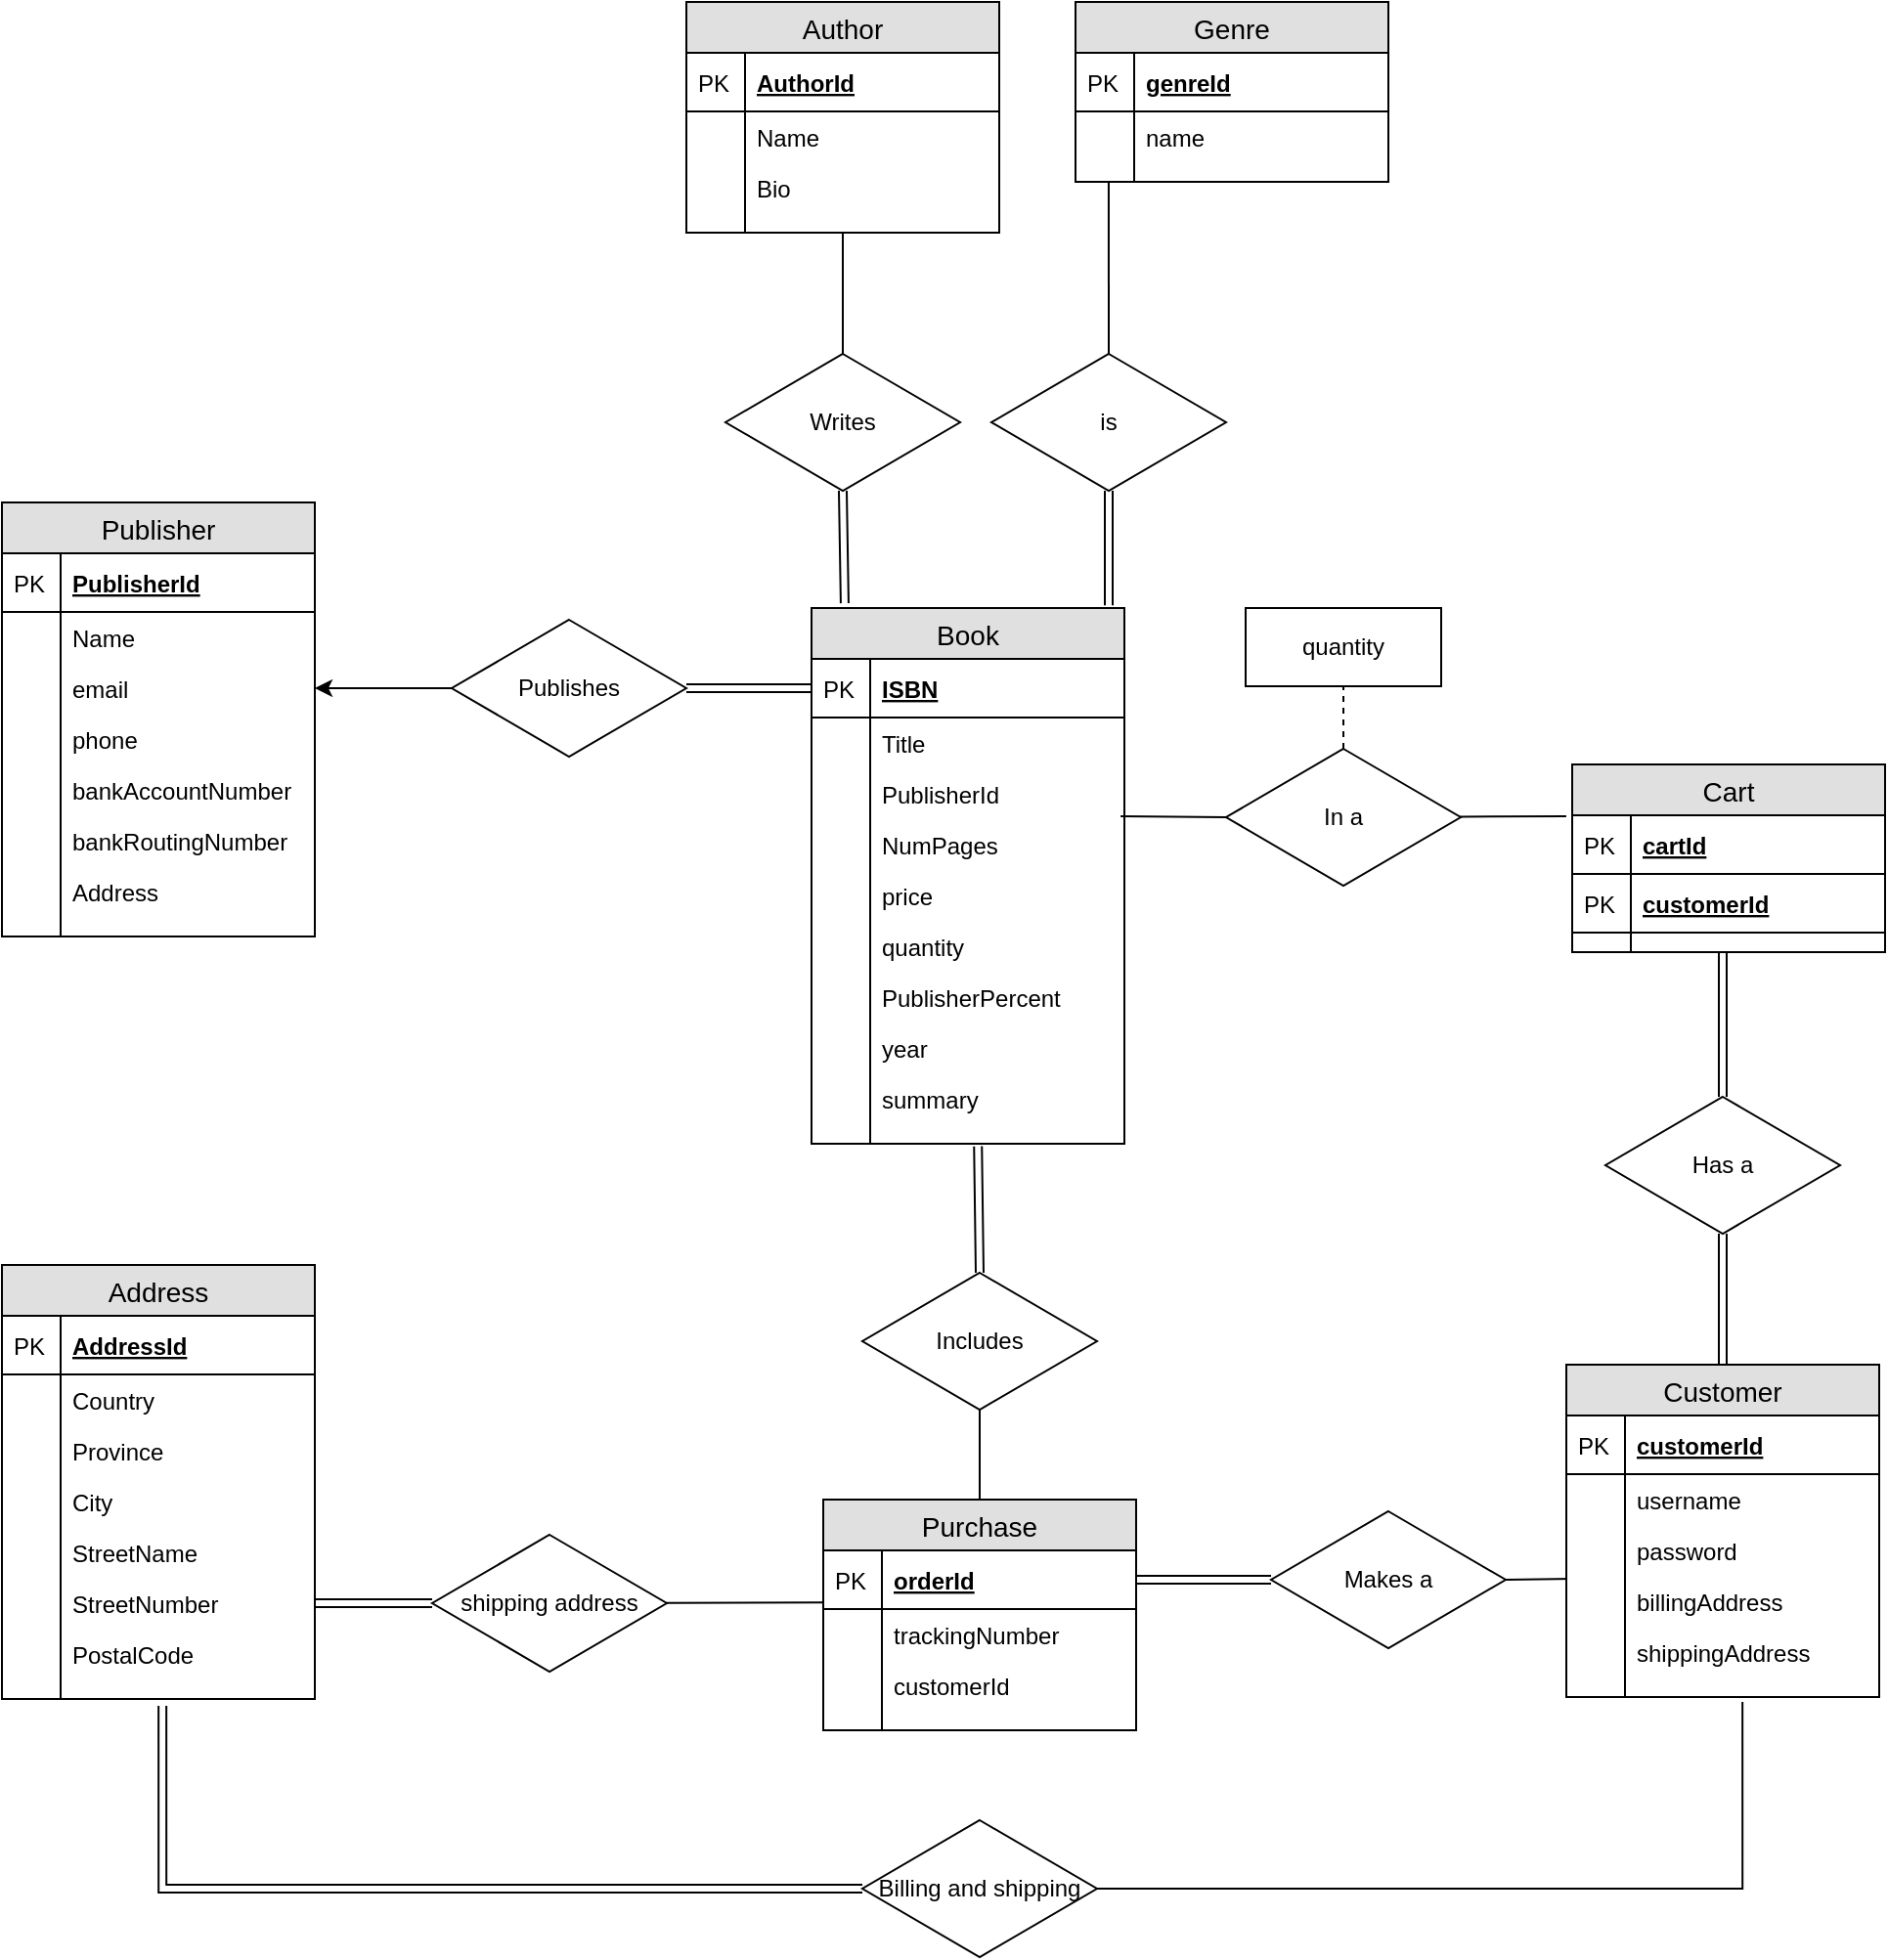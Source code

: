 <mxfile version="12.9.10" type="device"><diagram id="C5RBs43oDa-KdzZeNtuy" name="Page-1"><mxGraphModel dx="1422" dy="667" grid="1" gridSize="10" guides="1" tooltips="1" connect="1" arrows="1" fold="1" page="1" pageScale="1" pageWidth="827" pageHeight="1169" math="0" shadow="0"><root><mxCell id="WIyWlLk6GJQsqaUBKTNV-0"/><mxCell id="WIyWlLk6GJQsqaUBKTNV-1" parent="WIyWlLk6GJQsqaUBKTNV-0"/><mxCell id="-U5yD5bqYyOIiYCbtL5W-48" style="rounded=0;orthogonalLoop=1;jettySize=auto;html=1;exitX=0.5;exitY=0;exitDx=0;exitDy=0;entryX=0.5;entryY=1;entryDx=0;entryDy=0;endArrow=none;endFill=0;startArrow=none;startFill=0;" parent="WIyWlLk6GJQsqaUBKTNV-1" source="-U5yD5bqYyOIiYCbtL5W-30" target="-U5yD5bqYyOIiYCbtL5W-37" edge="1"><mxGeometry relative="1" as="geometry"/></mxCell><mxCell id="-U5yD5bqYyOIiYCbtL5W-30" value="Writes" style="rhombus;whiteSpace=wrap;html=1;" parent="WIyWlLk6GJQsqaUBKTNV-1" vertex="1"><mxGeometry x="370" y="180" width="120" height="70" as="geometry"/></mxCell><mxCell id="-U5yD5bqYyOIiYCbtL5W-72" style="rounded=0;orthogonalLoop=1;jettySize=auto;html=1;entryX=0.5;entryY=1;entryDx=0;entryDy=0;endArrow=none;endFill=0;startArrow=none;startFill=0;exitX=0.106;exitY=-0.009;exitDx=0;exitDy=0;exitPerimeter=0;shape=link;" parent="WIyWlLk6GJQsqaUBKTNV-1" source="-U5yD5bqYyOIiYCbtL5W-49" target="-U5yD5bqYyOIiYCbtL5W-30" edge="1"><mxGeometry relative="1" as="geometry"/></mxCell><mxCell id="-U5yD5bqYyOIiYCbtL5W-149" style="rounded=0;orthogonalLoop=1;jettySize=auto;html=1;exitX=0;exitY=0.5;exitDx=0;exitDy=0;entryX=1;entryY=0.5;entryDx=0;entryDy=0;endArrow=classic;endFill=1;" parent="WIyWlLk6GJQsqaUBKTNV-1" source="-U5yD5bqYyOIiYCbtL5W-148" target="-U5yD5bqYyOIiYCbtL5W-78" edge="1"><mxGeometry relative="1" as="geometry"/></mxCell><mxCell id="-U5yD5bqYyOIiYCbtL5W-152" style="rounded=0;orthogonalLoop=1;jettySize=auto;html=1;exitX=1;exitY=0.5;exitDx=0;exitDy=0;entryX=0;entryY=0.5;entryDx=0;entryDy=0;endArrow=none;endFill=0;startArrow=none;startFill=0;shape=link;" parent="WIyWlLk6GJQsqaUBKTNV-1" source="-U5yD5bqYyOIiYCbtL5W-148" target="-U5yD5bqYyOIiYCbtL5W-50" edge="1"><mxGeometry relative="1" as="geometry"/></mxCell><mxCell id="-U5yD5bqYyOIiYCbtL5W-148" value="Publishes" style="rhombus;whiteSpace=wrap;html=1;" parent="WIyWlLk6GJQsqaUBKTNV-1" vertex="1"><mxGeometry x="230" y="316" width="120" height="70" as="geometry"/></mxCell><mxCell id="-U5yD5bqYyOIiYCbtL5W-155" style="rounded=0;orthogonalLoop=1;jettySize=auto;html=1;exitX=0.5;exitY=0;exitDx=0;exitDy=0;endArrow=none;endFill=0;entryX=0.106;entryY=0.15;entryDx=0;entryDy=0;entryPerimeter=0;" parent="WIyWlLk6GJQsqaUBKTNV-1" source="-U5yD5bqYyOIiYCbtL5W-151" target="-U5yD5bqYyOIiYCbtL5W-120" edge="1"><mxGeometry relative="1" as="geometry"><mxPoint x="574" y="95" as="targetPoint"/></mxGeometry></mxCell><mxCell id="tvuTk1PtXQ_r1tq71RHd-0" style="rounded=0;orthogonalLoop=1;jettySize=auto;html=1;entryX=0.95;entryY=-0.005;entryDx=0;entryDy=0;startArrow=none;startFill=0;endArrow=none;endFill=0;entryPerimeter=0;shape=link;" edge="1" parent="WIyWlLk6GJQsqaUBKTNV-1" source="-U5yD5bqYyOIiYCbtL5W-151" target="-U5yD5bqYyOIiYCbtL5W-49"><mxGeometry relative="1" as="geometry"/></mxCell><mxCell id="-U5yD5bqYyOIiYCbtL5W-151" value="is" style="rhombus;whiteSpace=wrap;html=1;" parent="WIyWlLk6GJQsqaUBKTNV-1" vertex="1"><mxGeometry x="506" y="180" width="120" height="70" as="geometry"/></mxCell><mxCell id="-U5yD5bqYyOIiYCbtL5W-162" style="rounded=0;orthogonalLoop=1;jettySize=auto;html=1;exitX=0.5;exitY=0;exitDx=0;exitDy=0;entryX=0.532;entryY=1.133;entryDx=0;entryDy=0;entryPerimeter=0;endArrow=none;endFill=0;shape=link;" parent="WIyWlLk6GJQsqaUBKTNV-1" source="-U5yD5bqYyOIiYCbtL5W-158" target="-U5yD5bqYyOIiYCbtL5W-58" edge="1"><mxGeometry relative="1" as="geometry"/></mxCell><mxCell id="-U5yD5bqYyOIiYCbtL5W-163" style="rounded=0;orthogonalLoop=1;jettySize=auto;html=1;exitX=0.5;exitY=1;exitDx=0;exitDy=0;entryX=0.5;entryY=0;entryDx=0;entryDy=0;endArrow=none;endFill=0;" parent="WIyWlLk6GJQsqaUBKTNV-1" source="-U5yD5bqYyOIiYCbtL5W-158" target="-U5yD5bqYyOIiYCbtL5W-137" edge="1"><mxGeometry relative="1" as="geometry"/></mxCell><mxCell id="-U5yD5bqYyOIiYCbtL5W-37" value="Author" style="swimlane;fontStyle=0;childLayout=stackLayout;horizontal=1;startSize=26;fillColor=#e0e0e0;horizontalStack=0;resizeParent=1;resizeParentMax=0;resizeLast=0;collapsible=1;marginBottom=0;swimlaneFillColor=#ffffff;align=center;fontSize=14;" parent="WIyWlLk6GJQsqaUBKTNV-1" vertex="1"><mxGeometry x="350" width="160" height="118" as="geometry"/></mxCell><mxCell id="-U5yD5bqYyOIiYCbtL5W-38" value="AuthorId" style="shape=partialRectangle;top=0;left=0;right=0;bottom=1;align=left;verticalAlign=middle;fillColor=none;spacingLeft=34;spacingRight=4;overflow=hidden;rotatable=0;points=[[0,0.5],[1,0.5]];portConstraint=eastwest;dropTarget=0;fontStyle=5;fontSize=12;" parent="-U5yD5bqYyOIiYCbtL5W-37" vertex="1"><mxGeometry y="26" width="160" height="30" as="geometry"/></mxCell><mxCell id="-U5yD5bqYyOIiYCbtL5W-39" value="PK" style="shape=partialRectangle;top=0;left=0;bottom=0;fillColor=none;align=left;verticalAlign=middle;spacingLeft=4;spacingRight=4;overflow=hidden;rotatable=0;points=[];portConstraint=eastwest;part=1;fontSize=12;" parent="-U5yD5bqYyOIiYCbtL5W-38" vertex="1" connectable="0"><mxGeometry width="30" height="30" as="geometry"/></mxCell><mxCell id="-U5yD5bqYyOIiYCbtL5W-40" value="Name" style="shape=partialRectangle;top=0;left=0;right=0;bottom=0;align=left;verticalAlign=top;fillColor=none;spacingLeft=34;spacingRight=4;overflow=hidden;rotatable=0;points=[[0,0.5],[1,0.5]];portConstraint=eastwest;dropTarget=0;fontSize=12;" parent="-U5yD5bqYyOIiYCbtL5W-37" vertex="1"><mxGeometry y="56" width="160" height="26" as="geometry"/></mxCell><mxCell id="-U5yD5bqYyOIiYCbtL5W-41" value="" style="shape=partialRectangle;top=0;left=0;bottom=0;fillColor=none;align=left;verticalAlign=top;spacingLeft=4;spacingRight=4;overflow=hidden;rotatable=0;points=[];portConstraint=eastwest;part=1;fontSize=12;" parent="-U5yD5bqYyOIiYCbtL5W-40" vertex="1" connectable="0"><mxGeometry width="30" height="26" as="geometry"/></mxCell><mxCell id="-U5yD5bqYyOIiYCbtL5W-42" value="Bio" style="shape=partialRectangle;top=0;left=0;right=0;bottom=0;align=left;verticalAlign=top;fillColor=none;spacingLeft=34;spacingRight=4;overflow=hidden;rotatable=0;points=[[0,0.5],[1,0.5]];portConstraint=eastwest;dropTarget=0;fontSize=12;" parent="-U5yD5bqYyOIiYCbtL5W-37" vertex="1"><mxGeometry y="82" width="160" height="26" as="geometry"/></mxCell><mxCell id="-U5yD5bqYyOIiYCbtL5W-43" value="" style="shape=partialRectangle;top=0;left=0;bottom=0;fillColor=none;align=left;verticalAlign=top;spacingLeft=4;spacingRight=4;overflow=hidden;rotatable=0;points=[];portConstraint=eastwest;part=1;fontSize=12;" parent="-U5yD5bqYyOIiYCbtL5W-42" vertex="1" connectable="0"><mxGeometry width="30" height="26" as="geometry"/></mxCell><mxCell id="-U5yD5bqYyOIiYCbtL5W-46" value="" style="shape=partialRectangle;top=0;left=0;right=0;bottom=0;align=left;verticalAlign=top;fillColor=none;spacingLeft=34;spacingRight=4;overflow=hidden;rotatable=0;points=[[0,0.5],[1,0.5]];portConstraint=eastwest;dropTarget=0;fontSize=12;" parent="-U5yD5bqYyOIiYCbtL5W-37" vertex="1"><mxGeometry y="108" width="160" height="10" as="geometry"/></mxCell><mxCell id="-U5yD5bqYyOIiYCbtL5W-47" value="" style="shape=partialRectangle;top=0;left=0;bottom=0;fillColor=none;align=left;verticalAlign=top;spacingLeft=4;spacingRight=4;overflow=hidden;rotatable=0;points=[];portConstraint=eastwest;part=1;fontSize=12;" parent="-U5yD5bqYyOIiYCbtL5W-46" vertex="1" connectable="0"><mxGeometry width="30" height="10" as="geometry"/></mxCell><mxCell id="-U5yD5bqYyOIiYCbtL5W-111" value="Genre" style="swimlane;fontStyle=0;childLayout=stackLayout;horizontal=1;startSize=26;fillColor=#e0e0e0;horizontalStack=0;resizeParent=1;resizeParentMax=0;resizeLast=0;collapsible=1;marginBottom=0;swimlaneFillColor=#ffffff;align=center;fontSize=14;" parent="WIyWlLk6GJQsqaUBKTNV-1" vertex="1"><mxGeometry x="549" width="160" height="92" as="geometry"/></mxCell><mxCell id="-U5yD5bqYyOIiYCbtL5W-112" value="genreId" style="shape=partialRectangle;top=0;left=0;right=0;bottom=1;align=left;verticalAlign=middle;fillColor=none;spacingLeft=34;spacingRight=4;overflow=hidden;rotatable=0;points=[[0,0.5],[1,0.5]];portConstraint=eastwest;dropTarget=0;fontStyle=5;fontSize=12;" parent="-U5yD5bqYyOIiYCbtL5W-111" vertex="1"><mxGeometry y="26" width="160" height="30" as="geometry"/></mxCell><mxCell id="-U5yD5bqYyOIiYCbtL5W-113" value="PK" style="shape=partialRectangle;top=0;left=0;bottom=0;fillColor=none;align=left;verticalAlign=middle;spacingLeft=4;spacingRight=4;overflow=hidden;rotatable=0;points=[];portConstraint=eastwest;part=1;fontSize=12;" parent="-U5yD5bqYyOIiYCbtL5W-112" vertex="1" connectable="0"><mxGeometry width="30" height="30" as="geometry"/></mxCell><mxCell id="-U5yD5bqYyOIiYCbtL5W-114" value="name" style="shape=partialRectangle;top=0;left=0;right=0;bottom=0;align=left;verticalAlign=top;fillColor=none;spacingLeft=34;spacingRight=4;overflow=hidden;rotatable=0;points=[[0,0.5],[1,0.5]];portConstraint=eastwest;dropTarget=0;fontSize=12;" parent="-U5yD5bqYyOIiYCbtL5W-111" vertex="1"><mxGeometry y="56" width="160" height="26" as="geometry"/></mxCell><mxCell id="-U5yD5bqYyOIiYCbtL5W-115" value="" style="shape=partialRectangle;top=0;left=0;bottom=0;fillColor=none;align=left;verticalAlign=top;spacingLeft=4;spacingRight=4;overflow=hidden;rotatable=0;points=[];portConstraint=eastwest;part=1;fontSize=12;" parent="-U5yD5bqYyOIiYCbtL5W-114" vertex="1" connectable="0"><mxGeometry width="30" height="26" as="geometry"/></mxCell><mxCell id="-U5yD5bqYyOIiYCbtL5W-120" value="" style="shape=partialRectangle;top=0;left=0;right=0;bottom=0;align=left;verticalAlign=top;fillColor=none;spacingLeft=34;spacingRight=4;overflow=hidden;rotatable=0;points=[[0,0.5],[1,0.5]];portConstraint=eastwest;dropTarget=0;fontSize=12;" parent="-U5yD5bqYyOIiYCbtL5W-111" vertex="1"><mxGeometry y="82" width="160" height="10" as="geometry"/></mxCell><mxCell id="-U5yD5bqYyOIiYCbtL5W-121" value="" style="shape=partialRectangle;top=0;left=0;bottom=0;fillColor=none;align=left;verticalAlign=top;spacingLeft=4;spacingRight=4;overflow=hidden;rotatable=0;points=[];portConstraint=eastwest;part=1;fontSize=12;" parent="-U5yD5bqYyOIiYCbtL5W-120" vertex="1" connectable="0"><mxGeometry width="30" height="10" as="geometry"/></mxCell><mxCell id="-U5yD5bqYyOIiYCbtL5W-158" value="Includes" style="rhombus;whiteSpace=wrap;html=1;" parent="WIyWlLk6GJQsqaUBKTNV-1" vertex="1"><mxGeometry x="440" y="650" width="120" height="70" as="geometry"/></mxCell><mxCell id="-U5yD5bqYyOIiYCbtL5W-49" value="Book" style="swimlane;fontStyle=0;childLayout=stackLayout;horizontal=1;startSize=26;fillColor=#e0e0e0;horizontalStack=0;resizeParent=1;resizeParentMax=0;resizeLast=0;collapsible=1;marginBottom=0;swimlaneFillColor=#ffffff;align=center;fontSize=14;" parent="WIyWlLk6GJQsqaUBKTNV-1" vertex="1"><mxGeometry x="414" y="310" width="160" height="274" as="geometry"/></mxCell><mxCell id="-U5yD5bqYyOIiYCbtL5W-50" value="ISBN" style="shape=partialRectangle;top=0;left=0;right=0;bottom=1;align=left;verticalAlign=middle;fillColor=none;spacingLeft=34;spacingRight=4;overflow=hidden;rotatable=0;points=[[0,0.5],[1,0.5]];portConstraint=eastwest;dropTarget=0;fontStyle=5;fontSize=12;" parent="-U5yD5bqYyOIiYCbtL5W-49" vertex="1"><mxGeometry y="26" width="160" height="30" as="geometry"/></mxCell><mxCell id="-U5yD5bqYyOIiYCbtL5W-51" value="PK" style="shape=partialRectangle;top=0;left=0;bottom=0;fillColor=none;align=left;verticalAlign=middle;spacingLeft=4;spacingRight=4;overflow=hidden;rotatable=0;points=[];portConstraint=eastwest;part=1;fontSize=12;" parent="-U5yD5bqYyOIiYCbtL5W-50" vertex="1" connectable="0"><mxGeometry width="30" height="30" as="geometry"/></mxCell><mxCell id="-U5yD5bqYyOIiYCbtL5W-52" value="Title" style="shape=partialRectangle;top=0;left=0;right=0;bottom=0;align=left;verticalAlign=top;fillColor=none;spacingLeft=34;spacingRight=4;overflow=hidden;rotatable=0;points=[[0,0.5],[1,0.5]];portConstraint=eastwest;dropTarget=0;fontSize=12;" parent="-U5yD5bqYyOIiYCbtL5W-49" vertex="1"><mxGeometry y="56" width="160" height="26" as="geometry"/></mxCell><mxCell id="-U5yD5bqYyOIiYCbtL5W-53" value="" style="shape=partialRectangle;top=0;left=0;bottom=0;fillColor=none;align=left;verticalAlign=top;spacingLeft=4;spacingRight=4;overflow=hidden;rotatable=0;points=[];portConstraint=eastwest;part=1;fontSize=12;" parent="-U5yD5bqYyOIiYCbtL5W-52" vertex="1" connectable="0"><mxGeometry width="30" height="26" as="geometry"/></mxCell><mxCell id="-U5yD5bqYyOIiYCbtL5W-56" value="PublisherId" style="shape=partialRectangle;top=0;left=0;right=0;bottom=0;align=left;verticalAlign=top;fillColor=none;spacingLeft=34;spacingRight=4;overflow=hidden;rotatable=0;points=[[0,0.5],[1,0.5]];portConstraint=eastwest;dropTarget=0;fontSize=12;" parent="-U5yD5bqYyOIiYCbtL5W-49" vertex="1"><mxGeometry y="82" width="160" height="26" as="geometry"/></mxCell><mxCell id="-U5yD5bqYyOIiYCbtL5W-57" value="" style="shape=partialRectangle;top=0;left=0;bottom=0;fillColor=none;align=left;verticalAlign=top;spacingLeft=4;spacingRight=4;overflow=hidden;rotatable=0;points=[];portConstraint=eastwest;part=1;fontSize=12;" parent="-U5yD5bqYyOIiYCbtL5W-56" vertex="1" connectable="0"><mxGeometry width="30" height="26" as="geometry"/></mxCell><mxCell id="-U5yD5bqYyOIiYCbtL5W-60" value="NumPages" style="shape=partialRectangle;top=0;left=0;right=0;bottom=0;align=left;verticalAlign=top;fillColor=none;spacingLeft=34;spacingRight=4;overflow=hidden;rotatable=0;points=[[0,0.5],[1,0.5]];portConstraint=eastwest;dropTarget=0;fontSize=12;" parent="-U5yD5bqYyOIiYCbtL5W-49" vertex="1"><mxGeometry y="108" width="160" height="26" as="geometry"/></mxCell><mxCell id="-U5yD5bqYyOIiYCbtL5W-61" value="" style="shape=partialRectangle;top=0;left=0;bottom=0;fillColor=none;align=left;verticalAlign=top;spacingLeft=4;spacingRight=4;overflow=hidden;rotatable=0;points=[];portConstraint=eastwest;part=1;fontSize=12;" parent="-U5yD5bqYyOIiYCbtL5W-60" vertex="1" connectable="0"><mxGeometry width="30" height="26" as="geometry"/></mxCell><mxCell id="-U5yD5bqYyOIiYCbtL5W-62" value="price" style="shape=partialRectangle;top=0;left=0;right=0;bottom=0;align=left;verticalAlign=top;fillColor=none;spacingLeft=34;spacingRight=4;overflow=hidden;rotatable=0;points=[[0,0.5],[1,0.5]];portConstraint=eastwest;dropTarget=0;fontSize=12;" parent="-U5yD5bqYyOIiYCbtL5W-49" vertex="1"><mxGeometry y="134" width="160" height="26" as="geometry"/></mxCell><mxCell id="-U5yD5bqYyOIiYCbtL5W-63" value="" style="shape=partialRectangle;top=0;left=0;bottom=0;fillColor=none;align=left;verticalAlign=top;spacingLeft=4;spacingRight=4;overflow=hidden;rotatable=0;points=[];portConstraint=eastwest;part=1;fontSize=12;" parent="-U5yD5bqYyOIiYCbtL5W-62" vertex="1" connectable="0"><mxGeometry width="30" height="26" as="geometry"/></mxCell><mxCell id="-U5yD5bqYyOIiYCbtL5W-64" value="quantity" style="shape=partialRectangle;top=0;left=0;right=0;bottom=0;align=left;verticalAlign=top;fillColor=none;spacingLeft=34;spacingRight=4;overflow=hidden;rotatable=0;points=[[0,0.5],[1,0.5]];portConstraint=eastwest;dropTarget=0;fontSize=12;" parent="-U5yD5bqYyOIiYCbtL5W-49" vertex="1"><mxGeometry y="160" width="160" height="26" as="geometry"/></mxCell><mxCell id="-U5yD5bqYyOIiYCbtL5W-65" value="" style="shape=partialRectangle;top=0;left=0;bottom=0;fillColor=none;align=left;verticalAlign=top;spacingLeft=4;spacingRight=4;overflow=hidden;rotatable=0;points=[];portConstraint=eastwest;part=1;fontSize=12;" parent="-U5yD5bqYyOIiYCbtL5W-64" vertex="1" connectable="0"><mxGeometry width="30" height="26" as="geometry"/></mxCell><mxCell id="-U5yD5bqYyOIiYCbtL5W-66" value="PublisherPercent" style="shape=partialRectangle;top=0;left=0;right=0;bottom=0;align=left;verticalAlign=top;fillColor=none;spacingLeft=34;spacingRight=4;overflow=hidden;rotatable=0;points=[[0,0.5],[1,0.5]];portConstraint=eastwest;dropTarget=0;fontSize=12;" parent="-U5yD5bqYyOIiYCbtL5W-49" vertex="1"><mxGeometry y="186" width="160" height="26" as="geometry"/></mxCell><mxCell id="-U5yD5bqYyOIiYCbtL5W-67" value="" style="shape=partialRectangle;top=0;left=0;bottom=0;fillColor=none;align=left;verticalAlign=top;spacingLeft=4;spacingRight=4;overflow=hidden;rotatable=0;points=[];portConstraint=eastwest;part=1;fontSize=12;" parent="-U5yD5bqYyOIiYCbtL5W-66" vertex="1" connectable="0"><mxGeometry width="30" height="26" as="geometry"/></mxCell><mxCell id="-U5yD5bqYyOIiYCbtL5W-68" value="year" style="shape=partialRectangle;top=0;left=0;right=0;bottom=0;align=left;verticalAlign=top;fillColor=none;spacingLeft=34;spacingRight=4;overflow=hidden;rotatable=0;points=[[0,0.5],[1,0.5]];portConstraint=eastwest;dropTarget=0;fontSize=12;" parent="-U5yD5bqYyOIiYCbtL5W-49" vertex="1"><mxGeometry y="212" width="160" height="26" as="geometry"/></mxCell><mxCell id="-U5yD5bqYyOIiYCbtL5W-69" value="" style="shape=partialRectangle;top=0;left=0;bottom=0;fillColor=none;align=left;verticalAlign=top;spacingLeft=4;spacingRight=4;overflow=hidden;rotatable=0;points=[];portConstraint=eastwest;part=1;fontSize=12;" parent="-U5yD5bqYyOIiYCbtL5W-68" vertex="1" connectable="0"><mxGeometry width="30" height="26" as="geometry"/></mxCell><mxCell id="-U5yD5bqYyOIiYCbtL5W-70" value="summary" style="shape=partialRectangle;top=0;left=0;right=0;bottom=0;align=left;verticalAlign=top;fillColor=none;spacingLeft=34;spacingRight=4;overflow=hidden;rotatable=0;points=[[0,0.5],[1,0.5]];portConstraint=eastwest;dropTarget=0;fontSize=12;" parent="-U5yD5bqYyOIiYCbtL5W-49" vertex="1"><mxGeometry y="238" width="160" height="26" as="geometry"/></mxCell><mxCell id="-U5yD5bqYyOIiYCbtL5W-71" value="" style="shape=partialRectangle;top=0;left=0;bottom=0;fillColor=none;align=left;verticalAlign=top;spacingLeft=4;spacingRight=4;overflow=hidden;rotatable=0;points=[];portConstraint=eastwest;part=1;fontSize=12;" parent="-U5yD5bqYyOIiYCbtL5W-70" vertex="1" connectable="0"><mxGeometry width="30" height="26" as="geometry"/></mxCell><mxCell id="-U5yD5bqYyOIiYCbtL5W-58" value="" style="shape=partialRectangle;top=0;left=0;right=0;bottom=0;align=left;verticalAlign=top;fillColor=none;spacingLeft=34;spacingRight=4;overflow=hidden;rotatable=0;points=[[0,0.5],[1,0.5]];portConstraint=eastwest;dropTarget=0;fontSize=12;" parent="-U5yD5bqYyOIiYCbtL5W-49" vertex="1"><mxGeometry y="264" width="160" height="10" as="geometry"/></mxCell><mxCell id="-U5yD5bqYyOIiYCbtL5W-59" value="" style="shape=partialRectangle;top=0;left=0;bottom=0;fillColor=none;align=left;verticalAlign=top;spacingLeft=4;spacingRight=4;overflow=hidden;rotatable=0;points=[];portConstraint=eastwest;part=1;fontSize=12;" parent="-U5yD5bqYyOIiYCbtL5W-58" vertex="1" connectable="0"><mxGeometry width="30" height="10" as="geometry"/></mxCell><mxCell id="-U5yD5bqYyOIiYCbtL5W-90" value="Address" style="swimlane;fontStyle=0;childLayout=stackLayout;horizontal=1;startSize=26;fillColor=#e0e0e0;horizontalStack=0;resizeParent=1;resizeParentMax=0;resizeLast=0;collapsible=1;marginBottom=0;swimlaneFillColor=#ffffff;align=center;fontSize=14;" parent="WIyWlLk6GJQsqaUBKTNV-1" vertex="1"><mxGeometry y="646" width="160" height="222" as="geometry"/></mxCell><mxCell id="-U5yD5bqYyOIiYCbtL5W-101" value="AddressId" style="shape=partialRectangle;top=0;left=0;right=0;bottom=1;align=left;verticalAlign=middle;fillColor=none;spacingLeft=34;spacingRight=4;overflow=hidden;rotatable=0;points=[[0,0.5],[1,0.5]];portConstraint=eastwest;dropTarget=0;fontStyle=5;fontSize=12;" parent="-U5yD5bqYyOIiYCbtL5W-90" vertex="1"><mxGeometry y="26" width="160" height="30" as="geometry"/></mxCell><mxCell id="-U5yD5bqYyOIiYCbtL5W-102" value="PK" style="shape=partialRectangle;top=0;left=0;bottom=0;fillColor=none;align=left;verticalAlign=middle;spacingLeft=4;spacingRight=4;overflow=hidden;rotatable=0;points=[];portConstraint=eastwest;part=1;fontSize=12;" parent="-U5yD5bqYyOIiYCbtL5W-101" vertex="1" connectable="0"><mxGeometry width="30" height="30" as="geometry"/></mxCell><mxCell id="-U5yD5bqYyOIiYCbtL5W-93" value="Country" style="shape=partialRectangle;top=0;left=0;right=0;bottom=0;align=left;verticalAlign=top;fillColor=none;spacingLeft=34;spacingRight=4;overflow=hidden;rotatable=0;points=[[0,0.5],[1,0.5]];portConstraint=eastwest;dropTarget=0;fontSize=12;" parent="-U5yD5bqYyOIiYCbtL5W-90" vertex="1"><mxGeometry y="56" width="160" height="26" as="geometry"/></mxCell><mxCell id="-U5yD5bqYyOIiYCbtL5W-94" value="" style="shape=partialRectangle;top=0;left=0;bottom=0;fillColor=none;align=left;verticalAlign=top;spacingLeft=4;spacingRight=4;overflow=hidden;rotatable=0;points=[];portConstraint=eastwest;part=1;fontSize=12;" parent="-U5yD5bqYyOIiYCbtL5W-93" vertex="1" connectable="0"><mxGeometry width="30" height="26" as="geometry"/></mxCell><mxCell id="tvuTk1PtXQ_r1tq71RHd-54" value="Province" style="shape=partialRectangle;top=0;left=0;right=0;bottom=0;align=left;verticalAlign=top;fillColor=none;spacingLeft=34;spacingRight=4;overflow=hidden;rotatable=0;points=[[0,0.5],[1,0.5]];portConstraint=eastwest;dropTarget=0;fontSize=12;" vertex="1" parent="-U5yD5bqYyOIiYCbtL5W-90"><mxGeometry y="82" width="160" height="26" as="geometry"/></mxCell><mxCell id="tvuTk1PtXQ_r1tq71RHd-55" value="" style="shape=partialRectangle;top=0;left=0;bottom=0;fillColor=none;align=left;verticalAlign=top;spacingLeft=4;spacingRight=4;overflow=hidden;rotatable=0;points=[];portConstraint=eastwest;part=1;fontSize=12;" vertex="1" connectable="0" parent="tvuTk1PtXQ_r1tq71RHd-54"><mxGeometry width="30" height="26" as="geometry"/></mxCell><mxCell id="tvuTk1PtXQ_r1tq71RHd-56" value="City" style="shape=partialRectangle;top=0;left=0;right=0;bottom=0;align=left;verticalAlign=top;fillColor=none;spacingLeft=34;spacingRight=4;overflow=hidden;rotatable=0;points=[[0,0.5],[1,0.5]];portConstraint=eastwest;dropTarget=0;fontSize=12;" vertex="1" parent="-U5yD5bqYyOIiYCbtL5W-90"><mxGeometry y="108" width="160" height="26" as="geometry"/></mxCell><mxCell id="tvuTk1PtXQ_r1tq71RHd-57" value="" style="shape=partialRectangle;top=0;left=0;bottom=0;fillColor=none;align=left;verticalAlign=top;spacingLeft=4;spacingRight=4;overflow=hidden;rotatable=0;points=[];portConstraint=eastwest;part=1;fontSize=12;" vertex="1" connectable="0" parent="tvuTk1PtXQ_r1tq71RHd-56"><mxGeometry width="30" height="26" as="geometry"/></mxCell><mxCell id="tvuTk1PtXQ_r1tq71RHd-58" value="StreetName" style="shape=partialRectangle;top=0;left=0;right=0;bottom=0;align=left;verticalAlign=top;fillColor=none;spacingLeft=34;spacingRight=4;overflow=hidden;rotatable=0;points=[[0,0.5],[1,0.5]];portConstraint=eastwest;dropTarget=0;fontSize=12;" vertex="1" parent="-U5yD5bqYyOIiYCbtL5W-90"><mxGeometry y="134" width="160" height="26" as="geometry"/></mxCell><mxCell id="tvuTk1PtXQ_r1tq71RHd-59" value="" style="shape=partialRectangle;top=0;left=0;bottom=0;fillColor=none;align=left;verticalAlign=top;spacingLeft=4;spacingRight=4;overflow=hidden;rotatable=0;points=[];portConstraint=eastwest;part=1;fontSize=12;" vertex="1" connectable="0" parent="tvuTk1PtXQ_r1tq71RHd-58"><mxGeometry width="30" height="26" as="geometry"/></mxCell><mxCell id="tvuTk1PtXQ_r1tq71RHd-60" value="StreetNumber" style="shape=partialRectangle;top=0;left=0;right=0;bottom=0;align=left;verticalAlign=top;fillColor=none;spacingLeft=34;spacingRight=4;overflow=hidden;rotatable=0;points=[[0,0.5],[1,0.5]];portConstraint=eastwest;dropTarget=0;fontSize=12;" vertex="1" parent="-U5yD5bqYyOIiYCbtL5W-90"><mxGeometry y="160" width="160" height="26" as="geometry"/></mxCell><mxCell id="tvuTk1PtXQ_r1tq71RHd-61" value="" style="shape=partialRectangle;top=0;left=0;bottom=0;fillColor=none;align=left;verticalAlign=top;spacingLeft=4;spacingRight=4;overflow=hidden;rotatable=0;points=[];portConstraint=eastwest;part=1;fontSize=12;" vertex="1" connectable="0" parent="tvuTk1PtXQ_r1tq71RHd-60"><mxGeometry width="30" height="26" as="geometry"/></mxCell><mxCell id="tvuTk1PtXQ_r1tq71RHd-62" value="PostalCode" style="shape=partialRectangle;top=0;left=0;right=0;bottom=0;align=left;verticalAlign=top;fillColor=none;spacingLeft=34;spacingRight=4;overflow=hidden;rotatable=0;points=[[0,0.5],[1,0.5]];portConstraint=eastwest;dropTarget=0;fontSize=12;" vertex="1" parent="-U5yD5bqYyOIiYCbtL5W-90"><mxGeometry y="186" width="160" height="26" as="geometry"/></mxCell><mxCell id="tvuTk1PtXQ_r1tq71RHd-63" value="" style="shape=partialRectangle;top=0;left=0;bottom=0;fillColor=none;align=left;verticalAlign=top;spacingLeft=4;spacingRight=4;overflow=hidden;rotatable=0;points=[];portConstraint=eastwest;part=1;fontSize=12;" vertex="1" connectable="0" parent="tvuTk1PtXQ_r1tq71RHd-62"><mxGeometry width="30" height="26" as="geometry"/></mxCell><mxCell id="-U5yD5bqYyOIiYCbtL5W-99" value="" style="shape=partialRectangle;top=0;left=0;right=0;bottom=0;align=left;verticalAlign=top;fillColor=none;spacingLeft=34;spacingRight=4;overflow=hidden;rotatable=0;points=[[0,0.5],[1,0.5]];portConstraint=eastwest;dropTarget=0;fontSize=12;" parent="-U5yD5bqYyOIiYCbtL5W-90" vertex="1"><mxGeometry y="212" width="160" height="10" as="geometry"/></mxCell><mxCell id="-U5yD5bqYyOIiYCbtL5W-100" value="" style="shape=partialRectangle;top=0;left=0;bottom=0;fillColor=none;align=left;verticalAlign=top;spacingLeft=4;spacingRight=4;overflow=hidden;rotatable=0;points=[];portConstraint=eastwest;part=1;fontSize=12;" parent="-U5yD5bqYyOIiYCbtL5W-99" vertex="1" connectable="0"><mxGeometry width="30" height="10" as="geometry"/></mxCell><mxCell id="tvuTk1PtXQ_r1tq71RHd-1" style="rounded=0;orthogonalLoop=1;jettySize=auto;html=1;entryX=1;entryY=0.5;entryDx=0;entryDy=0;startArrow=none;startFill=0;endArrow=classic;endFill=1;shape=link;" edge="1" parent="WIyWlLk6GJQsqaUBKTNV-1" source="-U5yD5bqYyOIiYCbtL5W-164" target="-U5yD5bqYyOIiYCbtL5W-138"><mxGeometry relative="1" as="geometry"/></mxCell><mxCell id="tvuTk1PtXQ_r1tq71RHd-5" style="edgeStyle=none;rounded=0;orthogonalLoop=1;jettySize=auto;html=1;exitX=1;exitY=0.5;exitDx=0;exitDy=0;entryX=0.025;entryY=0.058;entryDx=0;entryDy=0;entryPerimeter=0;startArrow=none;startFill=0;endArrow=none;endFill=0;" edge="1" parent="WIyWlLk6GJQsqaUBKTNV-1" source="-U5yD5bqYyOIiYCbtL5W-164" target="-U5yD5bqYyOIiYCbtL5W-129"><mxGeometry relative="1" as="geometry"/></mxCell><mxCell id="-U5yD5bqYyOIiYCbtL5W-164" value="Makes a" style="rhombus;whiteSpace=wrap;html=1;" parent="WIyWlLk6GJQsqaUBKTNV-1" vertex="1"><mxGeometry x="649" y="772" width="120" height="70" as="geometry"/></mxCell><mxCell id="-U5yD5bqYyOIiYCbtL5W-170" style="rounded=0;orthogonalLoop=1;jettySize=auto;html=1;entryX=0.004;entryY=0.889;entryDx=0;entryDy=0;entryPerimeter=0;endArrow=none;endFill=0;" parent="WIyWlLk6GJQsqaUBKTNV-1" source="-U5yD5bqYyOIiYCbtL5W-167" target="-U5yD5bqYyOIiYCbtL5W-138" edge="1"><mxGeometry relative="1" as="geometry"/></mxCell><mxCell id="tvuTk1PtXQ_r1tq71RHd-2" style="rounded=0;orthogonalLoop=1;jettySize=auto;html=1;startArrow=none;startFill=0;endArrow=classic;endFill=1;shape=link;entryX=1;entryY=0.5;entryDx=0;entryDy=0;" edge="1" parent="WIyWlLk6GJQsqaUBKTNV-1" source="-U5yD5bqYyOIiYCbtL5W-167" target="tvuTk1PtXQ_r1tq71RHd-60"><mxGeometry relative="1" as="geometry"><mxPoint x="160" y="810" as="targetPoint"/></mxGeometry></mxCell><mxCell id="-U5yD5bqYyOIiYCbtL5W-167" value="shipping address" style="rhombus;whiteSpace=wrap;html=1;" parent="WIyWlLk6GJQsqaUBKTNV-1" vertex="1"><mxGeometry x="220" y="784" width="120" height="70" as="geometry"/></mxCell><mxCell id="tvuTk1PtXQ_r1tq71RHd-3" style="edgeStyle=orthogonalEdgeStyle;rounded=0;orthogonalLoop=1;jettySize=auto;html=1;entryX=0.563;entryY=1.25;entryDx=0;entryDy=0;entryPerimeter=0;startArrow=none;startFill=0;endArrow=none;endFill=0;" edge="1" parent="WIyWlLk6GJQsqaUBKTNV-1" source="-U5yD5bqYyOIiYCbtL5W-172" target="-U5yD5bqYyOIiYCbtL5W-131"><mxGeometry relative="1" as="geometry"><Array as="points"><mxPoint x="890" y="965"/></Array></mxGeometry></mxCell><mxCell id="tvuTk1PtXQ_r1tq71RHd-4" style="edgeStyle=orthogonalEdgeStyle;rounded=0;orthogonalLoop=1;jettySize=auto;html=1;entryX=0.513;entryY=1.35;entryDx=0;entryDy=0;entryPerimeter=0;startArrow=none;startFill=0;endArrow=none;endFill=0;shape=link;" edge="1" parent="WIyWlLk6GJQsqaUBKTNV-1" source="-U5yD5bqYyOIiYCbtL5W-172" target="-U5yD5bqYyOIiYCbtL5W-99"><mxGeometry relative="1" as="geometry"><Array as="points"><mxPoint x="82" y="965"/></Array></mxGeometry></mxCell><mxCell id="-U5yD5bqYyOIiYCbtL5W-172" value="Billing and shipping" style="rhombus;whiteSpace=wrap;html=1;" parent="WIyWlLk6GJQsqaUBKTNV-1" vertex="1"><mxGeometry x="440" y="930" width="120" height="70" as="geometry"/></mxCell><mxCell id="-U5yD5bqYyOIiYCbtL5W-73" value="Publisher" style="swimlane;fontStyle=0;childLayout=stackLayout;horizontal=1;startSize=26;fillColor=#e0e0e0;horizontalStack=0;resizeParent=1;resizeParentMax=0;resizeLast=0;collapsible=1;marginBottom=0;swimlaneFillColor=#ffffff;align=center;fontSize=14;" parent="WIyWlLk6GJQsqaUBKTNV-1" vertex="1"><mxGeometry y="256" width="160" height="222" as="geometry"/></mxCell><mxCell id="-U5yD5bqYyOIiYCbtL5W-74" value="PublisherId" style="shape=partialRectangle;top=0;left=0;right=0;bottom=1;align=left;verticalAlign=middle;fillColor=none;spacingLeft=34;spacingRight=4;overflow=hidden;rotatable=0;points=[[0,0.5],[1,0.5]];portConstraint=eastwest;dropTarget=0;fontStyle=5;fontSize=12;" parent="-U5yD5bqYyOIiYCbtL5W-73" vertex="1"><mxGeometry y="26" width="160" height="30" as="geometry"/></mxCell><mxCell id="-U5yD5bqYyOIiYCbtL5W-75" value="PK" style="shape=partialRectangle;top=0;left=0;bottom=0;fillColor=none;align=left;verticalAlign=middle;spacingLeft=4;spacingRight=4;overflow=hidden;rotatable=0;points=[];portConstraint=eastwest;part=1;fontSize=12;" parent="-U5yD5bqYyOIiYCbtL5W-74" vertex="1" connectable="0"><mxGeometry width="30" height="30" as="geometry"/></mxCell><mxCell id="-U5yD5bqYyOIiYCbtL5W-76" value="Name" style="shape=partialRectangle;top=0;left=0;right=0;bottom=0;align=left;verticalAlign=top;fillColor=none;spacingLeft=34;spacingRight=4;overflow=hidden;rotatable=0;points=[[0,0.5],[1,0.5]];portConstraint=eastwest;dropTarget=0;fontSize=12;" parent="-U5yD5bqYyOIiYCbtL5W-73" vertex="1"><mxGeometry y="56" width="160" height="26" as="geometry"/></mxCell><mxCell id="-U5yD5bqYyOIiYCbtL5W-77" value="" style="shape=partialRectangle;top=0;left=0;bottom=0;fillColor=none;align=left;verticalAlign=top;spacingLeft=4;spacingRight=4;overflow=hidden;rotatable=0;points=[];portConstraint=eastwest;part=1;fontSize=12;" parent="-U5yD5bqYyOIiYCbtL5W-76" vertex="1" connectable="0"><mxGeometry width="30" height="26" as="geometry"/></mxCell><mxCell id="-U5yD5bqYyOIiYCbtL5W-78" value="email" style="shape=partialRectangle;top=0;left=0;right=0;bottom=0;align=left;verticalAlign=top;fillColor=none;spacingLeft=34;spacingRight=4;overflow=hidden;rotatable=0;points=[[0,0.5],[1,0.5]];portConstraint=eastwest;dropTarget=0;fontSize=12;" parent="-U5yD5bqYyOIiYCbtL5W-73" vertex="1"><mxGeometry y="82" width="160" height="26" as="geometry"/></mxCell><mxCell id="-U5yD5bqYyOIiYCbtL5W-79" value="" style="shape=partialRectangle;top=0;left=0;bottom=0;fillColor=none;align=left;verticalAlign=top;spacingLeft=4;spacingRight=4;overflow=hidden;rotatable=0;points=[];portConstraint=eastwest;part=1;fontSize=12;" parent="-U5yD5bqYyOIiYCbtL5W-78" vertex="1" connectable="0"><mxGeometry width="30" height="26" as="geometry"/></mxCell><mxCell id="-U5yD5bqYyOIiYCbtL5W-80" value="phone" style="shape=partialRectangle;top=0;left=0;right=0;bottom=0;align=left;verticalAlign=top;fillColor=none;spacingLeft=34;spacingRight=4;overflow=hidden;rotatable=0;points=[[0,0.5],[1,0.5]];portConstraint=eastwest;dropTarget=0;fontSize=12;" parent="-U5yD5bqYyOIiYCbtL5W-73" vertex="1"><mxGeometry y="108" width="160" height="26" as="geometry"/></mxCell><mxCell id="-U5yD5bqYyOIiYCbtL5W-81" value="" style="shape=partialRectangle;top=0;left=0;bottom=0;fillColor=none;align=left;verticalAlign=top;spacingLeft=4;spacingRight=4;overflow=hidden;rotatable=0;points=[];portConstraint=eastwest;part=1;fontSize=12;" parent="-U5yD5bqYyOIiYCbtL5W-80" vertex="1" connectable="0"><mxGeometry width="30" height="26" as="geometry"/></mxCell><mxCell id="-U5yD5bqYyOIiYCbtL5W-84" value="bankAccountNumber" style="shape=partialRectangle;top=0;left=0;right=0;bottom=0;align=left;verticalAlign=top;fillColor=none;spacingLeft=34;spacingRight=4;overflow=hidden;rotatable=0;points=[[0,0.5],[1,0.5]];portConstraint=eastwest;dropTarget=0;fontSize=12;" parent="-U5yD5bqYyOIiYCbtL5W-73" vertex="1"><mxGeometry y="134" width="160" height="26" as="geometry"/></mxCell><mxCell id="-U5yD5bqYyOIiYCbtL5W-85" value="" style="shape=partialRectangle;top=0;left=0;bottom=0;fillColor=none;align=left;verticalAlign=top;spacingLeft=4;spacingRight=4;overflow=hidden;rotatable=0;points=[];portConstraint=eastwest;part=1;fontSize=12;" parent="-U5yD5bqYyOIiYCbtL5W-84" vertex="1" connectable="0"><mxGeometry width="30" height="26" as="geometry"/></mxCell><mxCell id="-U5yD5bqYyOIiYCbtL5W-86" value="bankRoutingNumber" style="shape=partialRectangle;top=0;left=0;right=0;bottom=0;align=left;verticalAlign=top;fillColor=none;spacingLeft=34;spacingRight=4;overflow=hidden;rotatable=0;points=[[0,0.5],[1,0.5]];portConstraint=eastwest;dropTarget=0;fontSize=12;" parent="-U5yD5bqYyOIiYCbtL5W-73" vertex="1"><mxGeometry y="160" width="160" height="26" as="geometry"/></mxCell><mxCell id="-U5yD5bqYyOIiYCbtL5W-87" value="" style="shape=partialRectangle;top=0;left=0;bottom=0;fillColor=none;align=left;verticalAlign=top;spacingLeft=4;spacingRight=4;overflow=hidden;rotatable=0;points=[];portConstraint=eastwest;part=1;fontSize=12;" parent="-U5yD5bqYyOIiYCbtL5W-86" vertex="1" connectable="0"><mxGeometry width="30" height="26" as="geometry"/></mxCell><mxCell id="-U5yD5bqYyOIiYCbtL5W-88" value="Address" style="shape=partialRectangle;top=0;left=0;right=0;bottom=0;align=left;verticalAlign=top;fillColor=none;spacingLeft=34;spacingRight=4;overflow=hidden;rotatable=0;points=[[0,0.5],[1,0.5]];portConstraint=eastwest;dropTarget=0;fontSize=12;" parent="-U5yD5bqYyOIiYCbtL5W-73" vertex="1"><mxGeometry y="186" width="160" height="26" as="geometry"/></mxCell><mxCell id="-U5yD5bqYyOIiYCbtL5W-89" value="" style="shape=partialRectangle;top=0;left=0;bottom=0;fillColor=none;align=left;verticalAlign=top;spacingLeft=4;spacingRight=4;overflow=hidden;rotatable=0;points=[];portConstraint=eastwest;part=1;fontSize=12;" parent="-U5yD5bqYyOIiYCbtL5W-88" vertex="1" connectable="0"><mxGeometry width="30" height="26" as="geometry"/></mxCell><mxCell id="-U5yD5bqYyOIiYCbtL5W-82" value="" style="shape=partialRectangle;top=0;left=0;right=0;bottom=0;align=left;verticalAlign=top;fillColor=none;spacingLeft=34;spacingRight=4;overflow=hidden;rotatable=0;points=[[0,0.5],[1,0.5]];portConstraint=eastwest;dropTarget=0;fontSize=12;" parent="-U5yD5bqYyOIiYCbtL5W-73" vertex="1"><mxGeometry y="212" width="160" height="10" as="geometry"/></mxCell><mxCell id="-U5yD5bqYyOIiYCbtL5W-83" value="" style="shape=partialRectangle;top=0;left=0;bottom=0;fillColor=none;align=left;verticalAlign=top;spacingLeft=4;spacingRight=4;overflow=hidden;rotatable=0;points=[];portConstraint=eastwest;part=1;fontSize=12;" parent="-U5yD5bqYyOIiYCbtL5W-82" vertex="1" connectable="0"><mxGeometry width="30" height="10" as="geometry"/></mxCell><mxCell id="-U5yD5bqYyOIiYCbtL5W-122" value="Customer" style="swimlane;fontStyle=0;childLayout=stackLayout;horizontal=1;startSize=26;fillColor=#e0e0e0;horizontalStack=0;resizeParent=1;resizeParentMax=0;resizeLast=0;collapsible=1;marginBottom=0;swimlaneFillColor=#ffffff;align=center;fontSize=14;" parent="WIyWlLk6GJQsqaUBKTNV-1" vertex="1"><mxGeometry x="800" y="697" width="160" height="170" as="geometry"/></mxCell><mxCell id="-U5yD5bqYyOIiYCbtL5W-123" value="customerId" style="shape=partialRectangle;top=0;left=0;right=0;bottom=1;align=left;verticalAlign=middle;fillColor=none;spacingLeft=34;spacingRight=4;overflow=hidden;rotatable=0;points=[[0,0.5],[1,0.5]];portConstraint=eastwest;dropTarget=0;fontStyle=5;fontSize=12;" parent="-U5yD5bqYyOIiYCbtL5W-122" vertex="1"><mxGeometry y="26" width="160" height="30" as="geometry"/></mxCell><mxCell id="-U5yD5bqYyOIiYCbtL5W-124" value="PK" style="shape=partialRectangle;top=0;left=0;bottom=0;fillColor=none;align=left;verticalAlign=middle;spacingLeft=4;spacingRight=4;overflow=hidden;rotatable=0;points=[];portConstraint=eastwest;part=1;fontSize=12;" parent="-U5yD5bqYyOIiYCbtL5W-123" vertex="1" connectable="0"><mxGeometry width="30" height="30" as="geometry"/></mxCell><mxCell id="-U5yD5bqYyOIiYCbtL5W-125" value="username" style="shape=partialRectangle;top=0;left=0;right=0;bottom=0;align=left;verticalAlign=top;fillColor=none;spacingLeft=34;spacingRight=4;overflow=hidden;rotatable=0;points=[[0,0.5],[1,0.5]];portConstraint=eastwest;dropTarget=0;fontSize=12;" parent="-U5yD5bqYyOIiYCbtL5W-122" vertex="1"><mxGeometry y="56" width="160" height="26" as="geometry"/></mxCell><mxCell id="-U5yD5bqYyOIiYCbtL5W-126" value="" style="shape=partialRectangle;top=0;left=0;bottom=0;fillColor=none;align=left;verticalAlign=top;spacingLeft=4;spacingRight=4;overflow=hidden;rotatable=0;points=[];portConstraint=eastwest;part=1;fontSize=12;" parent="-U5yD5bqYyOIiYCbtL5W-125" vertex="1" connectable="0"><mxGeometry width="30" height="26" as="geometry"/></mxCell><mxCell id="-U5yD5bqYyOIiYCbtL5W-127" value="password" style="shape=partialRectangle;top=0;left=0;right=0;bottom=0;align=left;verticalAlign=top;fillColor=none;spacingLeft=34;spacingRight=4;overflow=hidden;rotatable=0;points=[[0,0.5],[1,0.5]];portConstraint=eastwest;dropTarget=0;fontSize=12;" parent="-U5yD5bqYyOIiYCbtL5W-122" vertex="1"><mxGeometry y="82" width="160" height="26" as="geometry"/></mxCell><mxCell id="-U5yD5bqYyOIiYCbtL5W-128" value="" style="shape=partialRectangle;top=0;left=0;bottom=0;fillColor=none;align=left;verticalAlign=top;spacingLeft=4;spacingRight=4;overflow=hidden;rotatable=0;points=[];portConstraint=eastwest;part=1;fontSize=12;" parent="-U5yD5bqYyOIiYCbtL5W-127" vertex="1" connectable="0"><mxGeometry width="30" height="26" as="geometry"/></mxCell><mxCell id="-U5yD5bqYyOIiYCbtL5W-129" value="billingAddress" style="shape=partialRectangle;top=0;left=0;right=0;bottom=0;align=left;verticalAlign=top;fillColor=none;spacingLeft=34;spacingRight=4;overflow=hidden;rotatable=0;points=[[0,0.5],[1,0.5]];portConstraint=eastwest;dropTarget=0;fontSize=12;" parent="-U5yD5bqYyOIiYCbtL5W-122" vertex="1"><mxGeometry y="108" width="160" height="26" as="geometry"/></mxCell><mxCell id="-U5yD5bqYyOIiYCbtL5W-130" value="" style="shape=partialRectangle;top=0;left=0;bottom=0;fillColor=none;align=left;verticalAlign=top;spacingLeft=4;spacingRight=4;overflow=hidden;rotatable=0;points=[];portConstraint=eastwest;part=1;fontSize=12;" parent="-U5yD5bqYyOIiYCbtL5W-129" vertex="1" connectable="0"><mxGeometry width="30" height="26" as="geometry"/></mxCell><mxCell id="-U5yD5bqYyOIiYCbtL5W-133" value="shippingAddress" style="shape=partialRectangle;top=0;left=0;right=0;bottom=0;align=left;verticalAlign=top;fillColor=none;spacingLeft=34;spacingRight=4;overflow=hidden;rotatable=0;points=[[0,0.5],[1,0.5]];portConstraint=eastwest;dropTarget=0;fontSize=12;" parent="-U5yD5bqYyOIiYCbtL5W-122" vertex="1"><mxGeometry y="134" width="160" height="26" as="geometry"/></mxCell><mxCell id="-U5yD5bqYyOIiYCbtL5W-134" value="" style="shape=partialRectangle;top=0;left=0;bottom=0;fillColor=none;align=left;verticalAlign=top;spacingLeft=4;spacingRight=4;overflow=hidden;rotatable=0;points=[];portConstraint=eastwest;part=1;fontSize=12;" parent="-U5yD5bqYyOIiYCbtL5W-133" vertex="1" connectable="0"><mxGeometry width="30" height="26" as="geometry"/></mxCell><mxCell id="-U5yD5bqYyOIiYCbtL5W-131" value="" style="shape=partialRectangle;top=0;left=0;right=0;bottom=0;align=left;verticalAlign=top;fillColor=none;spacingLeft=34;spacingRight=4;overflow=hidden;rotatable=0;points=[[0,0.5],[1,0.5]];portConstraint=eastwest;dropTarget=0;fontSize=12;" parent="-U5yD5bqYyOIiYCbtL5W-122" vertex="1"><mxGeometry y="160" width="160" height="10" as="geometry"/></mxCell><mxCell id="-U5yD5bqYyOIiYCbtL5W-132" value="" style="shape=partialRectangle;top=0;left=0;bottom=0;fillColor=none;align=left;verticalAlign=top;spacingLeft=4;spacingRight=4;overflow=hidden;rotatable=0;points=[];portConstraint=eastwest;part=1;fontSize=12;" parent="-U5yD5bqYyOIiYCbtL5W-131" vertex="1" connectable="0"><mxGeometry width="30" height="10" as="geometry"/></mxCell><mxCell id="-U5yD5bqYyOIiYCbtL5W-137" value="Purchase" style="swimlane;fontStyle=0;childLayout=stackLayout;horizontal=1;startSize=26;fillColor=#e0e0e0;horizontalStack=0;resizeParent=1;resizeParentMax=0;resizeLast=0;collapsible=1;marginBottom=0;swimlaneFillColor=#ffffff;align=center;fontSize=14;" parent="WIyWlLk6GJQsqaUBKTNV-1" vertex="1"><mxGeometry x="420" y="766" width="160" height="118" as="geometry"/></mxCell><mxCell id="-U5yD5bqYyOIiYCbtL5W-138" value="orderId" style="shape=partialRectangle;top=0;left=0;right=0;bottom=1;align=left;verticalAlign=middle;fillColor=none;spacingLeft=34;spacingRight=4;overflow=hidden;rotatable=0;points=[[0,0.5],[1,0.5]];portConstraint=eastwest;dropTarget=0;fontStyle=5;fontSize=12;" parent="-U5yD5bqYyOIiYCbtL5W-137" vertex="1"><mxGeometry y="26" width="160" height="30" as="geometry"/></mxCell><mxCell id="-U5yD5bqYyOIiYCbtL5W-139" value="PK" style="shape=partialRectangle;top=0;left=0;bottom=0;fillColor=none;align=left;verticalAlign=middle;spacingLeft=4;spacingRight=4;overflow=hidden;rotatable=0;points=[];portConstraint=eastwest;part=1;fontSize=12;" parent="-U5yD5bqYyOIiYCbtL5W-138" vertex="1" connectable="0"><mxGeometry width="30" height="30" as="geometry"/></mxCell><mxCell id="-U5yD5bqYyOIiYCbtL5W-140" value="trackingNumber" style="shape=partialRectangle;top=0;left=0;right=0;bottom=0;align=left;verticalAlign=top;fillColor=none;spacingLeft=34;spacingRight=4;overflow=hidden;rotatable=0;points=[[0,0.5],[1,0.5]];portConstraint=eastwest;dropTarget=0;fontSize=12;" parent="-U5yD5bqYyOIiYCbtL5W-137" vertex="1"><mxGeometry y="56" width="160" height="26" as="geometry"/></mxCell><mxCell id="-U5yD5bqYyOIiYCbtL5W-141" value="" style="shape=partialRectangle;top=0;left=0;bottom=0;fillColor=none;align=left;verticalAlign=top;spacingLeft=4;spacingRight=4;overflow=hidden;rotatable=0;points=[];portConstraint=eastwest;part=1;fontSize=12;" parent="-U5yD5bqYyOIiYCbtL5W-140" vertex="1" connectable="0"><mxGeometry width="30" height="26" as="geometry"/></mxCell><mxCell id="-U5yD5bqYyOIiYCbtL5W-142" value="customerId" style="shape=partialRectangle;top=0;left=0;right=0;bottom=0;align=left;verticalAlign=top;fillColor=none;spacingLeft=34;spacingRight=4;overflow=hidden;rotatable=0;points=[[0,0.5],[1,0.5]];portConstraint=eastwest;dropTarget=0;fontSize=12;" parent="-U5yD5bqYyOIiYCbtL5W-137" vertex="1"><mxGeometry y="82" width="160" height="26" as="geometry"/></mxCell><mxCell id="-U5yD5bqYyOIiYCbtL5W-143" value="" style="shape=partialRectangle;top=0;left=0;bottom=0;fillColor=none;align=left;verticalAlign=top;spacingLeft=4;spacingRight=4;overflow=hidden;rotatable=0;points=[];portConstraint=eastwest;part=1;fontSize=12;" parent="-U5yD5bqYyOIiYCbtL5W-142" vertex="1" connectable="0"><mxGeometry width="30" height="26" as="geometry"/></mxCell><mxCell id="-U5yD5bqYyOIiYCbtL5W-146" value="" style="shape=partialRectangle;top=0;left=0;right=0;bottom=0;align=left;verticalAlign=top;fillColor=none;spacingLeft=34;spacingRight=4;overflow=hidden;rotatable=0;points=[[0,0.5],[1,0.5]];portConstraint=eastwest;dropTarget=0;fontSize=12;" parent="-U5yD5bqYyOIiYCbtL5W-137" vertex="1"><mxGeometry y="108" width="160" height="10" as="geometry"/></mxCell><mxCell id="-U5yD5bqYyOIiYCbtL5W-147" value="" style="shape=partialRectangle;top=0;left=0;bottom=0;fillColor=none;align=left;verticalAlign=top;spacingLeft=4;spacingRight=4;overflow=hidden;rotatable=0;points=[];portConstraint=eastwest;part=1;fontSize=12;" parent="-U5yD5bqYyOIiYCbtL5W-146" vertex="1" connectable="0"><mxGeometry width="30" height="10" as="geometry"/></mxCell><mxCell id="tvuTk1PtXQ_r1tq71RHd-42" style="edgeStyle=none;rounded=0;orthogonalLoop=1;jettySize=auto;html=1;startArrow=none;startFill=0;endArrow=classic;endFill=1;shape=link;" edge="1" parent="WIyWlLk6GJQsqaUBKTNV-1" source="tvuTk1PtXQ_r1tq71RHd-41"><mxGeometry relative="1" as="geometry"><mxPoint x="880" y="481" as="targetPoint"/></mxGeometry></mxCell><mxCell id="tvuTk1PtXQ_r1tq71RHd-43" style="edgeStyle=none;rounded=0;orthogonalLoop=1;jettySize=auto;html=1;entryX=0.5;entryY=0;entryDx=0;entryDy=0;startArrow=none;startFill=0;endArrow=classic;endFill=1;shape=link;" edge="1" parent="WIyWlLk6GJQsqaUBKTNV-1" source="tvuTk1PtXQ_r1tq71RHd-41" target="-U5yD5bqYyOIiYCbtL5W-122"><mxGeometry relative="1" as="geometry"/></mxCell><mxCell id="tvuTk1PtXQ_r1tq71RHd-41" value="Has a" style="rhombus;whiteSpace=wrap;html=1;" vertex="1" parent="WIyWlLk6GJQsqaUBKTNV-1"><mxGeometry x="820" y="560" width="120" height="70" as="geometry"/></mxCell><mxCell id="tvuTk1PtXQ_r1tq71RHd-28" value="Cart" style="swimlane;fontStyle=0;childLayout=stackLayout;horizontal=1;startSize=26;fillColor=#e0e0e0;horizontalStack=0;resizeParent=1;resizeParentMax=0;resizeLast=0;collapsible=1;marginBottom=0;swimlaneFillColor=#ffffff;align=center;fontSize=14;" vertex="1" parent="WIyWlLk6GJQsqaUBKTNV-1"><mxGeometry x="803" y="390" width="160" height="96" as="geometry"/></mxCell><mxCell id="tvuTk1PtXQ_r1tq71RHd-29" value="cartId" style="shape=partialRectangle;top=0;left=0;right=0;bottom=1;align=left;verticalAlign=middle;fillColor=none;spacingLeft=34;spacingRight=4;overflow=hidden;rotatable=0;points=[[0,0.5],[1,0.5]];portConstraint=eastwest;dropTarget=0;fontStyle=5;fontSize=12;" vertex="1" parent="tvuTk1PtXQ_r1tq71RHd-28"><mxGeometry y="26" width="160" height="30" as="geometry"/></mxCell><mxCell id="tvuTk1PtXQ_r1tq71RHd-30" value="PK" style="shape=partialRectangle;top=0;left=0;bottom=0;fillColor=none;align=left;verticalAlign=middle;spacingLeft=4;spacingRight=4;overflow=hidden;rotatable=0;points=[];portConstraint=eastwest;part=1;fontSize=12;" vertex="1" connectable="0" parent="tvuTk1PtXQ_r1tq71RHd-29"><mxGeometry width="30" height="30" as="geometry"/></mxCell><mxCell id="tvuTk1PtXQ_r1tq71RHd-52" value="customerId" style="shape=partialRectangle;top=0;left=0;right=0;bottom=1;align=left;verticalAlign=middle;fillColor=none;spacingLeft=34;spacingRight=4;overflow=hidden;rotatable=0;points=[[0,0.5],[1,0.5]];portConstraint=eastwest;dropTarget=0;fontStyle=5;fontSize=12;" vertex="1" parent="tvuTk1PtXQ_r1tq71RHd-28"><mxGeometry y="56" width="160" height="30" as="geometry"/></mxCell><mxCell id="tvuTk1PtXQ_r1tq71RHd-53" value="PK" style="shape=partialRectangle;top=0;left=0;bottom=0;fillColor=none;align=left;verticalAlign=middle;spacingLeft=4;spacingRight=4;overflow=hidden;rotatable=0;points=[];portConstraint=eastwest;part=1;fontSize=12;" vertex="1" connectable="0" parent="tvuTk1PtXQ_r1tq71RHd-52"><mxGeometry width="30" height="30" as="geometry"/></mxCell><mxCell id="tvuTk1PtXQ_r1tq71RHd-39" value="" style="shape=partialRectangle;top=0;left=0;right=0;bottom=0;align=left;verticalAlign=top;fillColor=none;spacingLeft=34;spacingRight=4;overflow=hidden;rotatable=0;points=[[0,0.5],[1,0.5]];portConstraint=eastwest;dropTarget=0;fontSize=12;" vertex="1" parent="tvuTk1PtXQ_r1tq71RHd-28"><mxGeometry y="86" width="160" height="10" as="geometry"/></mxCell><mxCell id="tvuTk1PtXQ_r1tq71RHd-40" value="" style="shape=partialRectangle;top=0;left=0;bottom=0;fillColor=none;align=left;verticalAlign=top;spacingLeft=4;spacingRight=4;overflow=hidden;rotatable=0;points=[];portConstraint=eastwest;part=1;fontSize=12;" vertex="1" connectable="0" parent="tvuTk1PtXQ_r1tq71RHd-39"><mxGeometry width="30" height="10" as="geometry"/></mxCell><mxCell id="tvuTk1PtXQ_r1tq71RHd-47" style="edgeStyle=none;rounded=0;orthogonalLoop=1;jettySize=auto;html=1;entryX=-0.019;entryY=0.017;entryDx=0;entryDy=0;entryPerimeter=0;startArrow=none;startFill=0;endArrow=none;endFill=0;" edge="1" parent="WIyWlLk6GJQsqaUBKTNV-1" source="tvuTk1PtXQ_r1tq71RHd-46" target="tvuTk1PtXQ_r1tq71RHd-29"><mxGeometry relative="1" as="geometry"/></mxCell><mxCell id="tvuTk1PtXQ_r1tq71RHd-48" style="edgeStyle=none;rounded=0;orthogonalLoop=1;jettySize=auto;html=1;exitX=0;exitY=0.5;exitDx=0;exitDy=0;entryX=0.988;entryY=-0.058;entryDx=0;entryDy=0;entryPerimeter=0;startArrow=none;startFill=0;endArrow=none;endFill=0;" edge="1" parent="WIyWlLk6GJQsqaUBKTNV-1" source="tvuTk1PtXQ_r1tq71RHd-46" target="-U5yD5bqYyOIiYCbtL5W-60"><mxGeometry relative="1" as="geometry"/></mxCell><mxCell id="tvuTk1PtXQ_r1tq71RHd-51" style="edgeStyle=none;rounded=0;orthogonalLoop=1;jettySize=auto;html=1;exitX=0.5;exitY=0;exitDx=0;exitDy=0;startArrow=none;startFill=0;endArrow=none;endFill=0;dashed=1;" edge="1" parent="WIyWlLk6GJQsqaUBKTNV-1" source="tvuTk1PtXQ_r1tq71RHd-46"><mxGeometry relative="1" as="geometry"><mxPoint x="686" y="320" as="targetPoint"/></mxGeometry></mxCell><mxCell id="tvuTk1PtXQ_r1tq71RHd-46" value="In a" style="rhombus;whiteSpace=wrap;html=1;" vertex="1" parent="WIyWlLk6GJQsqaUBKTNV-1"><mxGeometry x="626" y="382" width="120" height="70" as="geometry"/></mxCell><mxCell id="tvuTk1PtXQ_r1tq71RHd-50" value="quantity" style="whiteSpace=wrap;html=1;align=center;" vertex="1" parent="WIyWlLk6GJQsqaUBKTNV-1"><mxGeometry x="636" y="310" width="100" height="40" as="geometry"/></mxCell></root></mxGraphModel></diagram></mxfile>